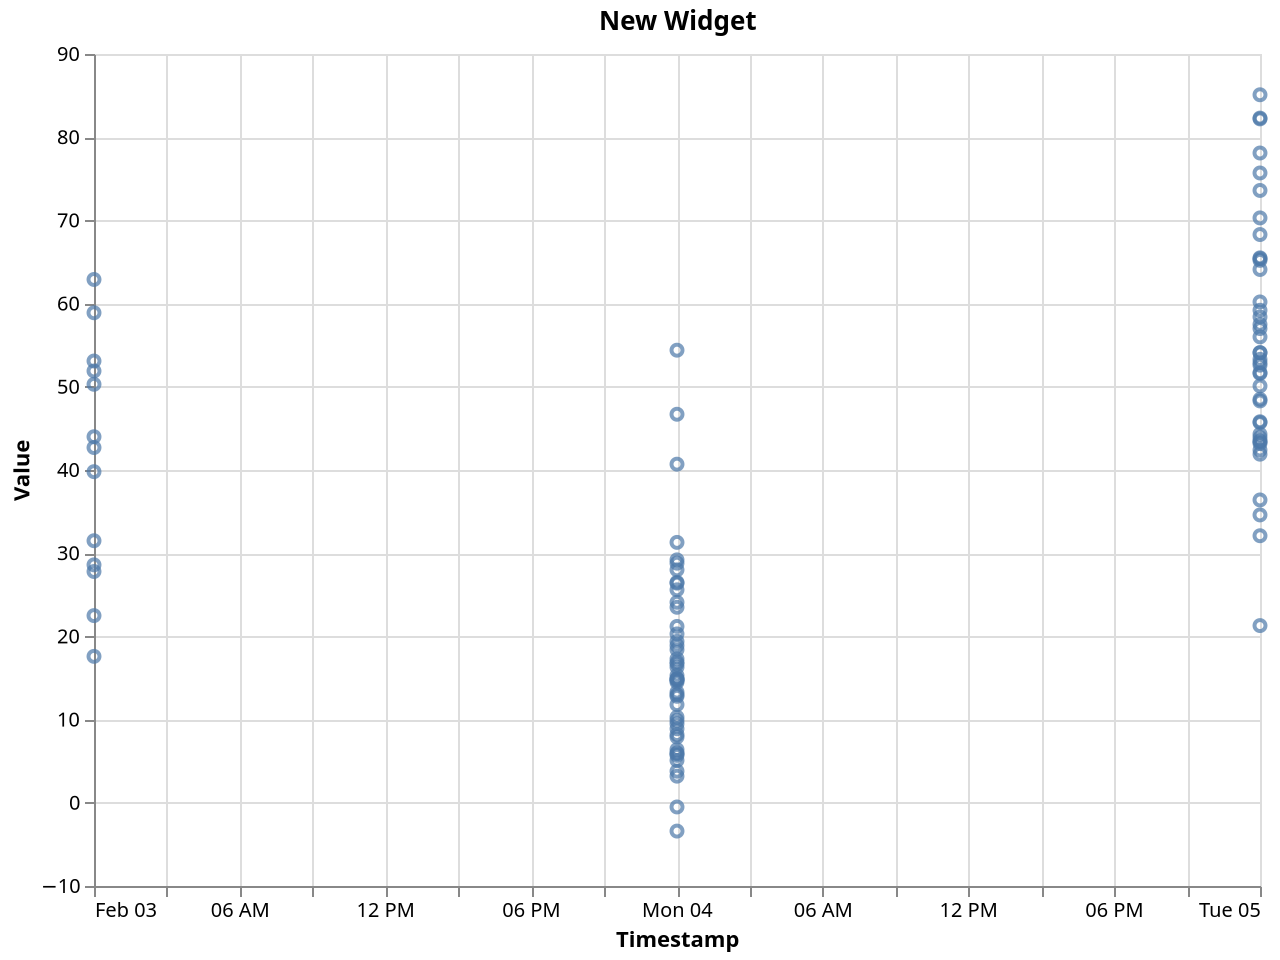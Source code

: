{
  "$schema": "https://vega.github.io/schema/vega-lite/v5.json",
  "width": 640,
  "height": 480,
  "title": "New Widget",
  "data": {
    "values": [
      {
        "Timestamp": 1549152000000,
        "Attribute_Name": "NO2",
        "Attribute_Table": "NO2_33f935da_323d_45f8_87cb_ba58f75b4482",
        "Sensor_id": "7f95c811-819f-4c5d-913b-4d58e6b7c140",
        "Value": "22.5",
        "Name": "HG1",
        "Latitude": 51.599302,
        "Longitude": -0.068218
      },
      {
        "Timestamp": 1549152000000,
        "Attribute_Name": "NO2",
        "Attribute_Table": "NO2_33f935da_323d_45f8_87cb_ba58f75b4482",
        "Sensor_id": "3004cb8a-2e0d-4d7c-b4ac-5985d83418c1",
        "Value": "62.9",
        "Name": "LB5",
        "Latitude": 51.485486774,
        "Longitude": -0.1245452348
      },
      {
        "Timestamp": 1549152000000,
        "Attribute_Name": "NO2",
        "Attribute_Table": "NO2_33f935da_323d_45f8_87cb_ba58f75b4482",
        "Sensor_id": "c212151b-09b0-4634-802b-131fb8777935",
        "Value": "50.3",
        "Name": "IS2",
        "Latitude": 51.555378,
        "Longitude": -0.116146
      },
      {
        "Timestamp": 1549152000000,
        "Attribute_Name": "NO2",
        "Attribute_Table": "NO2_33f935da_323d_45f8_87cb_ba58f75b4482",
        "Sensor_id": "d7ce4006-0a32-4734-bd55-fc19b225aa14",
        "Value": "28.6",
        "Name": "KC1",
        "Latitude": 51.5210467476,
        "Longitude": -0.2134921396
      },
      {
        "Timestamp": 1549152000000,
        "Attribute_Name": "NO2",
        "Attribute_Table": "NO2_33f935da_323d_45f8_87cb_ba58f75b4482",
        "Sensor_id": "53f43c22-962c-4385-8070-7ec664a33755",
        "Value": "51.9",
        "Name": "TH4",
        "Latitude": 51.5150461674,
        "Longitude": -0.0084184927
      },
      {
        "Timestamp": 1549152000000,
        "Attribute_Name": "NO2",
        "Attribute_Table": "NO2_33f935da_323d_45f8_87cb_ba58f75b4482",
        "Sensor_id": "a74808e6-c537-4a26-8133-d4407fb37a1e",
        "Value": "17.6",
        "Name": "RB4",
        "Latitude": 51.57661,
        "Longitude": 0.030858
      },
      {
        "Timestamp": 1549152000000,
        "Attribute_Name": "NO2",
        "Attribute_Table": "NO2_33f935da_323d_45f8_87cb_ba58f75b4482",
        "Sensor_id": "56c745cd-ad6d-4550-bd9d-556979b1fc05",
        "Value": "39.8",
        "Name": "ST4",
        "Latitude": 51.3586596125,
        "Longitude": -0.1497239466
      },
      {
        "Timestamp": 1549152000000,
        "Attribute_Name": "NO2",
        "Attribute_Table": "NO2_33f935da_323d_45f8_87cb_ba58f75b4482",
        "Sensor_id": "d36ee57b-a5cd-4dea-81e6-e9c0fb37bc76",
        "Value": "42.7",
        "Name": "SK5",
        "Latitude": 51.4804994936,
        "Longitude": -0.0595528933
      },
      {
        "Timestamp": 1549152000000,
        "Attribute_Name": "NO2",
        "Attribute_Table": "NO2_33f935da_323d_45f8_87cb_ba58f75b4482",
        "Sensor_id": "7475490b-3d67-4bcc-9cbe-75b6dd574f49",
        "Value": "44",
        "Name": "RI1",
        "Latitude": 51.480189,
        "Longitude": -0.237335
      },
      {
        "Timestamp": 1549152000000,
        "Attribute_Name": "NO2",
        "Attribute_Table": "NO2_33f935da_323d_45f8_87cb_ba58f75b4482",
        "Sensor_id": "77aca2bd-a825-476e-bc1d-9462b52b2924",
        "Value": "31.5",
        "Name": "RI2",
        "Latitude": 51.476168,
        "Longitude": -0.230427
      },
      {
        "Timestamp": 1549152000000,
        "Attribute_Name": "NO2",
        "Attribute_Table": "NO2_33f935da_323d_45f8_87cb_ba58f75b4482",
        "Sensor_id": "3704c8e1-d93b-4efa-9c69-d4fda8fc805e",
        "Value": "27.8",
        "Name": "ST5",
        "Latitude": 51.3892869045,
        "Longitude": -0.1416615248
      },
      {
        "Timestamp": 1549152000000,
        "Attribute_Name": "NO2",
        "Attribute_Table": "NO2_33f935da_323d_45f8_87cb_ba58f75b4482",
        "Sensor_id": "83c7f4f6-ca98-40b6-a091-c3b28b206626",
        "Value": "58.9",
        "Name": "TH2",
        "Latitude": 51.5225294861,
        "Longitude": -0.0421550992
      },
      {
        "Timestamp": 1549152000000,
        "Attribute_Name": "NO2",
        "Attribute_Table": "NO2_33f935da_323d_45f8_87cb_ba58f75b4482",
        "Sensor_id": "abf2dd0b-ad88-43ae-8c39-57fcf289d5b0",
        "Value": "53.1",
        "Name": "ST6",
        "Latitude": 51.377923,
        "Longitude": -0.240414
      },
      {
        "Timestamp": 1549238400000,
        "Attribute_Name": "NO2",
        "Attribute_Table": "NO2_33f935da_323d_45f8_87cb_ba58f75b4482",
        "Sensor_id": "d36ee57b-a5cd-4dea-81e6-e9c0fb37bc76",
        "Value": "6",
        "Name": "SK5",
        "Latitude": 51.4804994936,
        "Longitude": -0.0595528933
      },
      {
        "Timestamp": 1549238400000,
        "Attribute_Name": "NO2",
        "Attribute_Table": "NO2_33f935da_323d_45f8_87cb_ba58f75b4482",
        "Sensor_id": "53f43c22-962c-4385-8070-7ec664a33755",
        "Value": "28.8",
        "Name": "TH4",
        "Latitude": 51.5150461674,
        "Longitude": -0.0084184927
      },
      {
        "Timestamp": 1549238400000,
        "Attribute_Name": "NO2",
        "Attribute_Table": "NO2_33f935da_323d_45f8_87cb_ba58f75b4482",
        "Sensor_id": "83c7f4f6-ca98-40b6-a091-c3b28b206626",
        "Value": "16.7",
        "Name": "TH2",
        "Latitude": 51.5225294861,
        "Longitude": -0.0421550992
      },
      {
        "Timestamp": 1549238400000,
        "Attribute_Name": "NO2",
        "Attribute_Table": "NO2_33f935da_323d_45f8_87cb_ba58f75b4482",
        "Sensor_id": "3704c8e1-d93b-4efa-9c69-d4fda8fc805e",
        "Value": "54.4",
        "Name": "ST5",
        "Latitude": 51.3892869045,
        "Longitude": -0.1416615248
      },
      {
        "Timestamp": 1549238400000,
        "Attribute_Name": "NO2",
        "Attribute_Table": "NO2_33f935da_323d_45f8_87cb_ba58f75b4482",
        "Sensor_id": "dab0f36f-a630-4095-a8e6-0fe4114dc053",
        "Value": "21.2",
        "Name": "BT4",
        "Latitude": 51.552476,
        "Longitude": -0.258089
      },
      {
        "Timestamp": 1549238400000,
        "Attribute_Name": "NO2",
        "Attribute_Table": "NO2_33f935da_323d_45f8_87cb_ba58f75b4482",
        "Sensor_id": "d7ce4006-0a32-4734-bd55-fc19b225aa14",
        "Value": "8.2",
        "Name": "KC1",
        "Latitude": 51.5210467476,
        "Longitude": -0.2134921396
      },
      {
        "Timestamp": 1549238400000,
        "Attribute_Name": "NO2",
        "Attribute_Table": "NO2_33f935da_323d_45f8_87cb_ba58f75b4482",
        "Sensor_id": "dd302595-54c8-424d-ac28-e15820612fb6",
        "Value": "18.4",
        "Name": "IS6",
        "Latitude": 51.557895,
        "Longitude": -0.106989
      },
      {
        "Timestamp": 1549238400000,
        "Attribute_Name": "NO2",
        "Attribute_Table": "NO2_33f935da_323d_45f8_87cb_ba58f75b4482",
        "Sensor_id": "82cedcc6-ab40-495f-98fe-c7dfe1d397eb",
        "Value": "24.1",
        "Name": "EI1",
        "Latitude": 51.5236078191,
        "Longitude": -0.2655026318
      },
      {
        "Timestamp": 1549238400000,
        "Attribute_Name": "NO2",
        "Attribute_Table": "NO2_33f935da_323d_45f8_87cb_ba58f75b4482",
        "Sensor_id": "77aca2bd-a825-476e-bc1d-9462b52b2924",
        "Value": "5.7",
        "Name": "RI2",
        "Latitude": 51.476168,
        "Longitude": -0.230427
      },
      {
        "Timestamp": 1549238400000,
        "Attribute_Name": "NO2",
        "Attribute_Table": "NO2_33f935da_323d_45f8_87cb_ba58f75b4482",
        "Sensor_id": "8eaa7e71-8fb2-4463-bb60-6d2f5d0371fb",
        "Value": "40.7",
        "Name": "MY1",
        "Latitude": 51.52254,
        "Longitude": -0.15459
      },
      {
        "Timestamp": 1549238400000,
        "Attribute_Name": "NO2",
        "Attribute_Table": "NO2_33f935da_323d_45f8_87cb_ba58f75b4482",
        "Sensor_id": "3004cb8a-2e0d-4d7c-b4ac-5985d83418c1",
        "Value": "28",
        "Name": "LB5",
        "Latitude": 51.485486774,
        "Longitude": -0.1245452348
      },
      {
        "Timestamp": 1549238400000,
        "Attribute_Name": "NO2",
        "Attribute_Table": "NO2_33f935da_323d_45f8_87cb_ba58f75b4482",
        "Sensor_id": "95e12467-be3e-4bf2-92ea-29bd1bf5a698",
        "Value": "8.9",
        "Name": "LW2",
        "Latitude": 51.474954,
        "Longitude": -0.039641
      },
      {
        "Timestamp": 1549238400000,
        "Attribute_Name": "NO2",
        "Attribute_Table": "NO2_33f935da_323d_45f8_87cb_ba58f75b4482",
        "Sensor_id": "88566b68-78ae-43f3-bb48-76801fb6b5b3",
        "Value": "14.5",
        "Name": "LB6",
        "Latitude": 51.4282131429,
        "Longitude": -0.1318686388
      },
      {
        "Timestamp": 1549238400000,
        "Attribute_Name": "NO2",
        "Attribute_Table": "NO2_33f935da_323d_45f8_87cb_ba58f75b4482",
        "Sensor_id": "066a1847-2e01-4b36-959e-786ceff01173",
        "Value": "14.7",
        "Name": "LW1",
        "Latitude": 51.445468,
        "Longitude": -0.020266
      },
      {
        "Timestamp": 1549238400000,
        "Attribute_Name": "NO2",
        "Attribute_Table": "NO2_33f935da_323d_45f8_87cb_ba58f75b4482",
        "Sensor_id": "7475490b-3d67-4bcc-9cbe-75b6dd574f49",
        "Value": "17.3",
        "Name": "RI1",
        "Latitude": 51.480189,
        "Longitude": -0.237335
      },
      {
        "Timestamp": 1549238400000,
        "Attribute_Name": "NO2",
        "Attribute_Table": "NO2_33f935da_323d_45f8_87cb_ba58f75b4482",
        "Sensor_id": "a74808e6-c537-4a26-8133-d4407fb37a1e",
        "Value": "15.3",
        "Name": "RB4",
        "Latitude": 51.57661,
        "Longitude": 0.030858
      },
      {
        "Timestamp": 1549238400000,
        "Attribute_Name": "NO2",
        "Attribute_Table": "NO2_33f935da_323d_45f8_87cb_ba58f75b4482",
        "Sensor_id": "56c745cd-ad6d-4550-bd9d-556979b1fc05",
        "Value": "3.2",
        "Name": "ST4",
        "Latitude": 51.3586596125,
        "Longitude": -0.1497239466
      },
      {
        "Timestamp": 1549238400000,
        "Attribute_Name": "NO2",
        "Attribute_Table": "NO2_33f935da_323d_45f8_87cb_ba58f75b4482",
        "Sensor_id": "fd36e6dd-f8be-43ac-8ea2-48e6c756a612",
        "Value": "29.2",
        "Name": "EA6",
        "Latitude": 51.53085,
        "Longitude": -0.292488
      },
      {
        "Timestamp": 1549238400000,
        "Attribute_Name": "NO2",
        "Attribute_Table": "NO2_33f935da_323d_45f8_87cb_ba58f75b4482",
        "Sensor_id": "4265769a-3c04-421d-b55f-8c474e4c41d5",
        "Value": "5.9",
        "Name": "BG2",
        "Latitude": 51.529389,
        "Longitude": 0.132857
      },
      {
        "Timestamp": 1549238400000,
        "Attribute_Name": "NO2",
        "Attribute_Table": "NO2_33f935da_323d_45f8_87cb_ba58f75b4482",
        "Sensor_id": "60bd5e24-49f5-49b5-8dc2-be4932fba2cf",
        "Value": "12.8",
        "Name": "BT5",
        "Latitude": 51.552656,
        "Longitude": -0.248774
      },
      {
        "Timestamp": 1549238400000,
        "Attribute_Name": "NO2",
        "Attribute_Table": "NO2_33f935da_323d_45f8_87cb_ba58f75b4482",
        "Sensor_id": "c0721c2b-8b49-44d0-b49e-665a317b27ff",
        "Value": "6.4",
        "Name": "BG1",
        "Latitude": 51.563752,
        "Longitude": 0.177891
      },
      {
        "Timestamp": 1549238400000,
        "Attribute_Name": "NO2",
        "Attribute_Table": "NO2_33f935da_323d_45f8_87cb_ba58f75b4482",
        "Sensor_id": "32ff0ea1-0365-4c30-b96f-06bb1a55ed74",
        "Value": "14.8",
        "Name": "WM5",
        "Latitude": 51.5119769826,
        "Longitude": -0.1216272033
      },
      {
        "Timestamp": 1549238400000,
        "Attribute_Name": "NO2",
        "Attribute_Table": "NO2_33f935da_323d_45f8_87cb_ba58f75b4482",
        "Sensor_id": "abf2dd0b-ad88-43ae-8c39-57fcf289d5b0",
        "Value": "23.5",
        "Name": "ST6",
        "Latitude": 51.377923,
        "Longitude": -0.240414
      },
      {
        "Timestamp": 1549238400000,
        "Attribute_Name": "NO2",
        "Attribute_Table": "NO2_33f935da_323d_45f8_87cb_ba58f75b4482",
        "Sensor_id": "d33635e2-d1a5-48bb-b37f-8c6ea9b6786e",
        "Value": "16.3",
        "Name": "WA2",
        "Latitude": 51.456962,
        "Longitude": -0.191074
      },
      {
        "Timestamp": 1549238400000,
        "Attribute_Name": "NO2",
        "Attribute_Table": "NO2_33f935da_323d_45f8_87cb_ba58f75b4482",
        "Sensor_id": "4760b3a5-59b1-4d51-aa84-f234124db81c",
        "Value": "-0.5",
        "Name": "CD1",
        "Latitude": 51.544219,
        "Longitude": -0.175284
      },
      {
        "Timestamp": 1549238400000,
        "Attribute_Name": "NO2",
        "Attribute_Table": "NO2_33f935da_323d_45f8_87cb_ba58f75b4482",
        "Sensor_id": "e021b6ab-5eca-4490-b0c9-21d47d9b8957",
        "Value": "20.3",
        "Name": "BT6",
        "Latitude": 51.537799,
        "Longitude": -0.247793
      },
      {
        "Timestamp": 1549238400000,
        "Attribute_Name": "NO2",
        "Attribute_Table": "NO2_33f935da_323d_45f8_87cb_ba58f75b4482",
        "Sensor_id": "95be4085-d732-4227-ab2b-e944ce7f6df0",
        "Value": "46.7",
        "Name": "CT6",
        "Latitude": 51.510499,
        "Longitude": -0.091634
      },
      {
        "Timestamp": 1549238400000,
        "Attribute_Name": "NO2",
        "Attribute_Table": "NO2_33f935da_323d_45f8_87cb_ba58f75b4482",
        "Sensor_id": "9913f9d3-b6ec-4406-b652-37d0de9e70c3",
        "Value": "3.8",
        "Name": "BX1",
        "Latitude": 51.4659832747,
        "Longitude": 0.184877127
      },
      {
        "Timestamp": 1549238400000,
        "Attribute_Name": "NO2",
        "Attribute_Table": "NO2_33f935da_323d_45f8_87cb_ba58f75b4482",
        "Sensor_id": "7fc6d044-350e-4353-959e-9be070424864",
        "Value": "9.5",
        "Name": "CR5",
        "Latitude": 51.411349,
        "Longitude": -0.12311
      },
      {
        "Timestamp": 1549238400000,
        "Attribute_Name": "NO2",
        "Attribute_Table": "NO2_33f935da_323d_45f8_87cb_ba58f75b4482",
        "Sensor_id": "d3a7b126-e21f-4684-b8ad-1b3bb7e5fa4a",
        "Value": "13",
        "Name": "CT3",
        "Latitude": 51.5138471784,
        "Longitude": -0.0777656818
      },
      {
        "Timestamp": 1549238400000,
        "Attribute_Name": "NO2",
        "Attribute_Table": "NO2_33f935da_323d_45f8_87cb_ba58f75b4482",
        "Sensor_id": "c212151b-09b0-4634-802b-131fb8777935",
        "Value": "31.3",
        "Name": "IS2",
        "Latitude": 51.555378,
        "Longitude": -0.116146
      },
      {
        "Timestamp": 1549238400000,
        "Attribute_Name": "NO2",
        "Attribute_Table": "NO2_33f935da_323d_45f8_87cb_ba58f75b4482",
        "Sensor_id": "29b2881d-9930-4ff1-aa28-2f56bc1fa756",
        "Value": "11.8",
        "Name": "GR9",
        "Latitude": 51.456357,
        "Longitude": 0.040725
      },
      {
        "Timestamp": 1549238400000,
        "Attribute_Name": "NO2",
        "Attribute_Table": "NO2_33f935da_323d_45f8_87cb_ba58f75b4482",
        "Sensor_id": "551dca00-cac3-4edc-8293-0a023a89518a",
        "Value": "10.3",
        "Name": "GN0",
        "Latitude": 51.490532,
        "Longitude": 0.074003
      },
      {
        "Timestamp": 1549238400000,
        "Attribute_Name": "NO2",
        "Attribute_Table": "NO2_33f935da_323d_45f8_87cb_ba58f75b4482",
        "Sensor_id": "d7981b2e-4dec-420c-8bc7-40b7ddc5429e",
        "Value": "14.9",
        "Name": "EN4",
        "Latitude": 51.614864007,
        "Longitude": -0.0507658364
      },
      {
        "Timestamp": 1549238400000,
        "Attribute_Name": "NO2",
        "Attribute_Table": "NO2_33f935da_323d_45f8_87cb_ba58f75b4482",
        "Sensor_id": "596f0ecf-a9ba-4c0d-9064-7e6a222fc56d",
        "Value": "5.1",
        "Name": "GB6",
        "Latitude": 51.4563,
        "Longitude": 0.085606
      },
      {
        "Timestamp": 1549238400000,
        "Attribute_Name": "NO2",
        "Attribute_Table": "NO2_33f935da_323d_45f8_87cb_ba58f75b4482",
        "Sensor_id": "f5289022-ec7e-4ff8-9acd-4211e947b952",
        "Value": "13.3",
        "Name": "EN5",
        "Latitude": 51.613865,
        "Longitude": -0.125338
      },
      {
        "Timestamp": 1549238400000,
        "Attribute_Name": "NO2",
        "Attribute_Table": "NO2_33f935da_323d_45f8_87cb_ba58f75b4482",
        "Sensor_id": "47f20356-7bf6-4ce0-b5d7-4123c44f8229",
        "Value": "25.6",
        "Name": "GR8",
        "Latitude": 51.486884,
        "Longitude": 0.017901
      },
      {
        "Timestamp": 1549238400000,
        "Attribute_Name": "NO2",
        "Attribute_Table": "NO2_33f935da_323d_45f8_87cb_ba58f75b4482",
        "Sensor_id": "5876bb67-8750-4c9e-88ff-b22099eae25b",
        "Value": "-3.4",
        "Name": "GR4",
        "Latitude": 51.45258,
        "Longitude": 0.070766
      },
      {
        "Timestamp": 1549238400000,
        "Attribute_Name": "NO2",
        "Attribute_Table": "NO2_33f935da_323d_45f8_87cb_ba58f75b4482",
        "Sensor_id": "14261bfc-2d11-4c35-9a27-a73c724e6904",
        "Value": "7.9",
        "Name": "GN3",
        "Latitude": 51.486957,
        "Longitude": 0.095111
      },
      {
        "Timestamp": 1549238400000,
        "Attribute_Name": "NO2",
        "Attribute_Table": "NO2_33f935da_323d_45f8_87cb_ba58f75b4482",
        "Sensor_id": "0ce44b08-e28b-4ed6-8eca-cebfb6db0bde",
        "Value": "18.9",
        "Name": "GR7",
        "Latitude": 51.472504,
        "Longitude": -0.012381
      },
      {
        "Timestamp": 1549238400000,
        "Attribute_Name": "NO2",
        "Attribute_Table": "NO2_33f935da_323d_45f8_87cb_ba58f75b4482",
        "Sensor_id": "56fd6318-7233-40e2-a6aa-39971baba22e",
        "Value": "19.4",
        "Name": "HV3",
        "Latitude": 51.572976,
        "Longitude": 0.179079
      },
      {
        "Timestamp": 1549238400000,
        "Attribute_Name": "NO2",
        "Attribute_Table": "NO2_33f935da_323d_45f8_87cb_ba58f75b4482",
        "Sensor_id": "0c3ad903-1512-4775-bac9-d1ca91ebed51",
        "Value": "26.4",
        "Name": "HK6",
        "Latitude": 51.526454,
        "Longitude": -0.08491
      },
      {
        "Timestamp": 1549238400000,
        "Attribute_Name": "NO2",
        "Attribute_Table": "NO2_33f935da_323d_45f8_87cb_ba58f75b4482",
        "Sensor_id": "7f95c811-819f-4c5d-913b-4d58e6b7c140",
        "Value": "26.5",
        "Name": "HG1",
        "Latitude": 51.599302,
        "Longitude": -0.068218
      },
      {
        "Timestamp": 1549238400000,
        "Attribute_Name": "NO2",
        "Attribute_Table": "NO2_33f935da_323d_45f8_87cb_ba58f75b4482",
        "Sensor_id": "a6ad5d2e-a1fb-4d05-a9d5-9cb680cd5abc",
        "Value": "14.9",
        "Name": "HV1",
        "Latitude": 51.5207874593,
        "Longitude": 0.2054607057
      },
      {
        "Timestamp": 1549238400000,
        "Attribute_Name": "NO2",
        "Attribute_Table": "NO2_33f935da_323d_45f8_87cb_ba58f75b4482",
        "Sensor_id": "7dac8e6e-d45b-4bb9-8512-06527d7229f1",
        "Value": "9.9",
        "Name": "HR1",
        "Latitude": 51.617327,
        "Longitude": -0.298775
      },
      {
        "Timestamp": 1549238400000,
        "Attribute_Name": "NO2",
        "Attribute_Table": "NO2_33f935da_323d_45f8_87cb_ba58f75b4482",
        "Sensor_id": "5c257148-13ca-410a-8e7c-c313b769ec75",
        "Value": "16.9",
        "Name": "HR2",
        "Latitude": 51.588417,
        "Longitude": -0.362989
      },
      {
        "Timestamp": 1549324800000,
        "Attribute_Name": "NO2",
        "Attribute_Table": "NO2_33f935da_323d_45f8_87cb_ba58f75b4482",
        "Sensor_id": "066a1847-2e01-4b36-959e-786ceff01173",
        "Value": "51.7",
        "Name": "LW1",
        "Latitude": 51.445468,
        "Longitude": -0.020266
      },
      {
        "Timestamp": 1549324800000,
        "Attribute_Name": "NO2",
        "Attribute_Table": "NO2_33f935da_323d_45f8_87cb_ba58f75b4482",
        "Sensor_id": "a74808e6-c537-4a26-8133-d4407fb37a1e",
        "Value": "54.1",
        "Name": "RB4",
        "Latitude": 51.57661,
        "Longitude": 0.030858
      },
      {
        "Timestamp": 1549324800000,
        "Attribute_Name": "NO2",
        "Attribute_Table": "NO2_33f935da_323d_45f8_87cb_ba58f75b4482",
        "Sensor_id": "83c7f4f6-ca98-40b6-a091-c3b28b206626",
        "Value": "57",
        "Name": "TH2",
        "Latitude": 51.5225294861,
        "Longitude": -0.0421550992
      },
      {
        "Timestamp": 1549324800000,
        "Attribute_Name": "NO2",
        "Attribute_Table": "NO2_33f935da_323d_45f8_87cb_ba58f75b4482",
        "Sensor_id": "7475490b-3d67-4bcc-9cbe-75b6dd574f49",
        "Value": "45.8",
        "Name": "RI1",
        "Latitude": 51.480189,
        "Longitude": -0.237335
      },
      {
        "Timestamp": 1549324800000,
        "Attribute_Name": "NO2",
        "Attribute_Table": "NO2_33f935da_323d_45f8_87cb_ba58f75b4482",
        "Sensor_id": "3704c8e1-d93b-4efa-9c69-d4fda8fc805e",
        "Value": "43.2",
        "Name": "ST5",
        "Latitude": 51.3892869045,
        "Longitude": -0.1416615248
      },
      {
        "Timestamp": 1549324800000,
        "Attribute_Name": "NO2",
        "Attribute_Table": "NO2_33f935da_323d_45f8_87cb_ba58f75b4482",
        "Sensor_id": "d36ee57b-a5cd-4dea-81e6-e9c0fb37bc76",
        "Value": "43.9",
        "Name": "SK5",
        "Latitude": 51.4804994936,
        "Longitude": -0.0595528933
      },
      {
        "Timestamp": 1549324800000,
        "Attribute_Name": "NO2",
        "Attribute_Table": "NO2_33f935da_323d_45f8_87cb_ba58f75b4482",
        "Sensor_id": "d33635e2-d1a5-48bb-b37f-8c6ea9b6786e",
        "Value": "65.2",
        "Name": "WA2",
        "Latitude": 51.456962,
        "Longitude": -0.191074
      },
      {
        "Timestamp": 1549324800000,
        "Attribute_Name": "NO2",
        "Attribute_Table": "NO2_33f935da_323d_45f8_87cb_ba58f75b4482",
        "Sensor_id": "95be4085-d732-4227-ab2b-e944ce7f6df0",
        "Value": "82.2",
        "Name": "CT6",
        "Latitude": 51.510499,
        "Longitude": -0.091634
      },
      {
        "Timestamp": 1549324800000,
        "Attribute_Name": "NO2",
        "Attribute_Table": "NO2_33f935da_323d_45f8_87cb_ba58f75b4482",
        "Sensor_id": "95e12467-be3e-4bf2-92ea-29bd1bf5a698",
        "Value": "43.5",
        "Name": "LW2",
        "Latitude": 51.474954,
        "Longitude": -0.039641
      },
      {
        "Timestamp": 1549324800000,
        "Attribute_Name": "NO2",
        "Attribute_Table": "NO2_33f935da_323d_45f8_87cb_ba58f75b4482",
        "Sensor_id": "c212151b-09b0-4634-802b-131fb8777935",
        "Value": "68.3",
        "Name": "IS2",
        "Latitude": 51.555378,
        "Longitude": -0.116146
      },
      {
        "Timestamp": 1549324800000,
        "Attribute_Name": "NO2",
        "Attribute_Table": "NO2_33f935da_323d_45f8_87cb_ba58f75b4482",
        "Sensor_id": "dd302595-54c8-424d-ac28-e15820612fb6",
        "Value": "56",
        "Name": "IS6",
        "Latitude": 51.557895,
        "Longitude": -0.106989
      },
      {
        "Timestamp": 1549324800000,
        "Attribute_Name": "NO2",
        "Attribute_Table": "NO2_33f935da_323d_45f8_87cb_ba58f75b4482",
        "Sensor_id": "14261bfc-2d11-4c35-9a27-a73c724e6904",
        "Value": "58.4",
        "Name": "GN3",
        "Latitude": 51.486957,
        "Longitude": 0.095111
      },
      {
        "Timestamp": 1549324800000,
        "Attribute_Name": "NO2",
        "Attribute_Table": "NO2_33f935da_323d_45f8_87cb_ba58f75b4482",
        "Sensor_id": "0ce44b08-e28b-4ed6-8eca-cebfb6db0bde",
        "Value": "53.3",
        "Name": "GR7",
        "Latitude": 51.472504,
        "Longitude": -0.012381
      },
      {
        "Timestamp": 1549324800000,
        "Attribute_Name": "NO2",
        "Attribute_Table": "NO2_33f935da_323d_45f8_87cb_ba58f75b4482",
        "Sensor_id": "0c3ad903-1512-4775-bac9-d1ca91ebed51",
        "Value": "57.5",
        "Name": "HK6",
        "Latitude": 51.526454,
        "Longitude": -0.08491
      },
      {
        "Timestamp": 1549324800000,
        "Attribute_Name": "NO2",
        "Attribute_Table": "NO2_33f935da_323d_45f8_87cb_ba58f75b4482",
        "Sensor_id": "5876bb67-8750-4c9e-88ff-b22099eae25b",
        "Value": "21.3",
        "Name": "GR4",
        "Latitude": 51.45258,
        "Longitude": 0.070766
      },
      {
        "Timestamp": 1549324800000,
        "Attribute_Name": "NO2",
        "Attribute_Table": "NO2_33f935da_323d_45f8_87cb_ba58f75b4482",
        "Sensor_id": "7fc6d044-350e-4353-959e-9be070424864",
        "Value": "52.9",
        "Name": "CR5",
        "Latitude": 51.411349,
        "Longitude": -0.12311
      },
      {
        "Timestamp": 1549324800000,
        "Attribute_Name": "NO2",
        "Attribute_Table": "NO2_33f935da_323d_45f8_87cb_ba58f75b4482",
        "Sensor_id": "4760b3a5-59b1-4d51-aa84-f234124db81c",
        "Value": "44.3",
        "Name": "CD1",
        "Latitude": 51.544219,
        "Longitude": -0.175284
      },
      {
        "Timestamp": 1549324800000,
        "Attribute_Name": "NO2",
        "Attribute_Table": "NO2_33f935da_323d_45f8_87cb_ba58f75b4482",
        "Sensor_id": "4ecc8379-5fe1-4a84-affa-6f9f4c6b8ea4",
        "Value": "52.6",
        "Name": "EA8",
        "Latitude": 51.518948,
        "Longitude": -0.265617
      },
      {
        "Timestamp": 1549324800000,
        "Attribute_Name": "NO2",
        "Attribute_Table": "NO2_33f935da_323d_45f8_87cb_ba58f75b4482",
        "Sensor_id": "fd36e6dd-f8be-43ac-8ea2-48e6c756a612",
        "Value": "85.1",
        "Name": "EA6",
        "Latitude": 51.53085,
        "Longitude": -0.292488
      },
      {
        "Timestamp": 1549324800000,
        "Attribute_Name": "NO2",
        "Attribute_Table": "NO2_33f935da_323d_45f8_87cb_ba58f75b4482",
        "Sensor_id": "47f20356-7bf6-4ce0-b5d7-4123c44f8229",
        "Value": "75.7",
        "Name": "GR8",
        "Latitude": 51.486884,
        "Longitude": 0.017901
      },
      {
        "Timestamp": 1549324800000,
        "Attribute_Name": "NO2",
        "Attribute_Table": "NO2_33f935da_323d_45f8_87cb_ba58f75b4482",
        "Sensor_id": "551dca00-cac3-4edc-8293-0a023a89518a",
        "Value": "50.1",
        "Name": "GN0",
        "Latitude": 51.490532,
        "Longitude": 0.074003
      },
      {
        "Timestamp": 1549324800000,
        "Attribute_Name": "NO2",
        "Attribute_Table": "NO2_33f935da_323d_45f8_87cb_ba58f75b4482",
        "Sensor_id": "3004cb8a-2e0d-4d7c-b4ac-5985d83418c1",
        "Value": "65.5",
        "Name": "LB5",
        "Latitude": 51.485486774,
        "Longitude": -0.1245452348
      },
      {
        "Timestamp": 1549324800000,
        "Attribute_Name": "NO2",
        "Attribute_Table": "NO2_33f935da_323d_45f8_87cb_ba58f75b4482",
        "Sensor_id": "53f43c22-962c-4385-8070-7ec664a33755",
        "Value": "70.3",
        "Name": "TH4",
        "Latitude": 51.5150461674,
        "Longitude": -0.0084184927
      },
      {
        "Timestamp": 1549324800000,
        "Attribute_Name": "NO2",
        "Attribute_Table": "NO2_33f935da_323d_45f8_87cb_ba58f75b4482",
        "Sensor_id": "77aca2bd-a825-476e-bc1d-9462b52b2924",
        "Value": "32.1",
        "Name": "RI2",
        "Latitude": 51.476168,
        "Longitude": -0.230427
      },
      {
        "Timestamp": 1549324800000,
        "Attribute_Name": "NO2",
        "Attribute_Table": "NO2_33f935da_323d_45f8_87cb_ba58f75b4482",
        "Sensor_id": "56c745cd-ad6d-4550-bd9d-556979b1fc05",
        "Value": "43.4",
        "Name": "ST4",
        "Latitude": 51.3586596125,
        "Longitude": -0.1497239466
      },
      {
        "Timestamp": 1549324800000,
        "Attribute_Name": "NO2",
        "Attribute_Table": "NO2_33f935da_323d_45f8_87cb_ba58f75b4482",
        "Sensor_id": "c0721c2b-8b49-44d0-b49e-665a317b27ff",
        "Value": "45.7",
        "Name": "BG1",
        "Latitude": 51.563752,
        "Longitude": 0.177891
      },
      {
        "Timestamp": 1549324800000,
        "Attribute_Name": "NO2",
        "Attribute_Table": "NO2_33f935da_323d_45f8_87cb_ba58f75b4482",
        "Sensor_id": "8eaa7e71-8fb2-4463-bb60-6d2f5d0371fb",
        "Value": "73.6",
        "Name": "MY1",
        "Latitude": 51.52254,
        "Longitude": -0.15459
      },
      {
        "Timestamp": 1549324800000,
        "Attribute_Name": "NO2",
        "Attribute_Table": "NO2_33f935da_323d_45f8_87cb_ba58f75b4482",
        "Sensor_id": "e021b6ab-5eca-4490-b0c9-21d47d9b8957",
        "Value": "65.4",
        "Name": "BT6",
        "Latitude": 51.537799,
        "Longitude": -0.247793
      },
      {
        "Timestamp": 1549324800000,
        "Attribute_Name": "NO2",
        "Attribute_Table": "NO2_33f935da_323d_45f8_87cb_ba58f75b4482",
        "Sensor_id": "596f0ecf-a9ba-4c0d-9064-7e6a222fc56d",
        "Value": "36.4",
        "Name": "GB6",
        "Latitude": 51.4563,
        "Longitude": 0.085606
      },
      {
        "Timestamp": 1549324800000,
        "Attribute_Name": "NO2",
        "Attribute_Table": "NO2_33f935da_323d_45f8_87cb_ba58f75b4482",
        "Sensor_id": "f5289022-ec7e-4ff8-9acd-4211e947b952",
        "Value": "78.1",
        "Name": "EN5",
        "Latitude": 51.613865,
        "Longitude": -0.125338
      },
      {
        "Timestamp": 1549324800000,
        "Attribute_Name": "NO2",
        "Attribute_Table": "NO2_33f935da_323d_45f8_87cb_ba58f75b4482",
        "Sensor_id": "9913f9d3-b6ec-4406-b652-37d0de9e70c3",
        "Value": "42.4",
        "Name": "BX1",
        "Latitude": 51.4659832747,
        "Longitude": 0.184877127
      },
      {
        "Timestamp": 1549324800000,
        "Attribute_Name": "NO2",
        "Attribute_Table": "NO2_33f935da_323d_45f8_87cb_ba58f75b4482",
        "Sensor_id": "29b2881d-9930-4ff1-aa28-2f56bc1fa756",
        "Value": "51.6",
        "Name": "GR9",
        "Latitude": 51.456357,
        "Longitude": 0.040725
      },
      {
        "Timestamp": 1549324800000,
        "Attribute_Name": "NO2",
        "Attribute_Table": "NO2_33f935da_323d_45f8_87cb_ba58f75b4482",
        "Sensor_id": "56fd6318-7233-40e2-a6aa-39971baba22e",
        "Value": "41.9",
        "Name": "HV3",
        "Latitude": 51.572976,
        "Longitude": 0.179079
      },
      {
        "Timestamp": 1549324800000,
        "Attribute_Name": "NO2",
        "Attribute_Table": "NO2_33f935da_323d_45f8_87cb_ba58f75b4482",
        "Sensor_id": "dab0f36f-a630-4095-a8e6-0fe4114dc053",
        "Value": "82.3",
        "Name": "BT4",
        "Latitude": 51.552476,
        "Longitude": -0.258089
      },
      {
        "Timestamp": 1549324800000,
        "Attribute_Name": "NO2",
        "Attribute_Table": "NO2_33f935da_323d_45f8_87cb_ba58f75b4482",
        "Sensor_id": "32ff0ea1-0365-4c30-b96f-06bb1a55ed74",
        "Value": "64.1",
        "Name": "WM5",
        "Latitude": 51.5119769826,
        "Longitude": -0.1216272033
      },
      {
        "Timestamp": 1549324800000,
        "Attribute_Name": "NO2",
        "Attribute_Table": "NO2_33f935da_323d_45f8_87cb_ba58f75b4482",
        "Sensor_id": "5c257148-13ca-410a-8e7c-c313b769ec75",
        "Value": "59.2",
        "Name": "HR2",
        "Latitude": 51.588417,
        "Longitude": -0.362989
      },
      {
        "Timestamp": 1549324800000,
        "Attribute_Name": "NO2",
        "Attribute_Table": "NO2_33f935da_323d_45f8_87cb_ba58f75b4482",
        "Sensor_id": "60bd5e24-49f5-49b5-8dc2-be4932fba2cf",
        "Value": "60.2",
        "Name": "BT5",
        "Latitude": 51.552656,
        "Longitude": -0.248774
      },
      {
        "Timestamp": 1549324800000,
        "Attribute_Name": "NO2",
        "Attribute_Table": "NO2_33f935da_323d_45f8_87cb_ba58f75b4482",
        "Sensor_id": "d7981b2e-4dec-420c-8bc7-40b7ddc5429e",
        "Value": "48.3",
        "Name": "EN4",
        "Latitude": 51.614864007,
        "Longitude": -0.0507658364
      },
      {
        "Timestamp": 1549324800000,
        "Attribute_Name": "NO2",
        "Attribute_Table": "NO2_33f935da_323d_45f8_87cb_ba58f75b4482",
        "Sensor_id": "1f43b87d-002e-45b0-a6a4-5f5aeaf70f52",
        "Value": "34.6",
        "Name": "BQ7",
        "Latitude": 51.4946486813,
        "Longitude": 0.1372791112
      },
      {
        "Timestamp": 1549324800000,
        "Attribute_Name": "NO2",
        "Attribute_Table": "NO2_33f935da_323d_45f8_87cb_ba58f75b4482",
        "Sensor_id": "d7ce4006-0a32-4734-bd55-fc19b225aa14",
        "Value": "48.5",
        "Name": "KC1",
        "Latitude": 51.5210467476,
        "Longitude": -0.2134921396
      },
      {
        "Timestamp": 1549324800000,
        "Attribute_Name": "NO2",
        "Attribute_Table": "NO2_33f935da_323d_45f8_87cb_ba58f75b4482",
        "Sensor_id": "7f95c811-819f-4c5d-913b-4d58e6b7c140",
        "Value": "54.1",
        "Name": "HG1",
        "Latitude": 51.599302,
        "Longitude": -0.068218
      }
    ]
  },
  "autosize": {
    "type": "fit",
    "contains": "padding"
  },
  "mark": "point",
  "encoding": {
    "x": {
      "field": "Timestamp",
      "type": "temporal"
    },
    "y": {
      "field": "Value",
      "type": "quantitative"
    }
  }
}